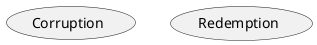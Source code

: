 @startuml
skinparam componentStyle rectangle

(Corruption) as corruption

(Redemption) as redemption

@enduml

